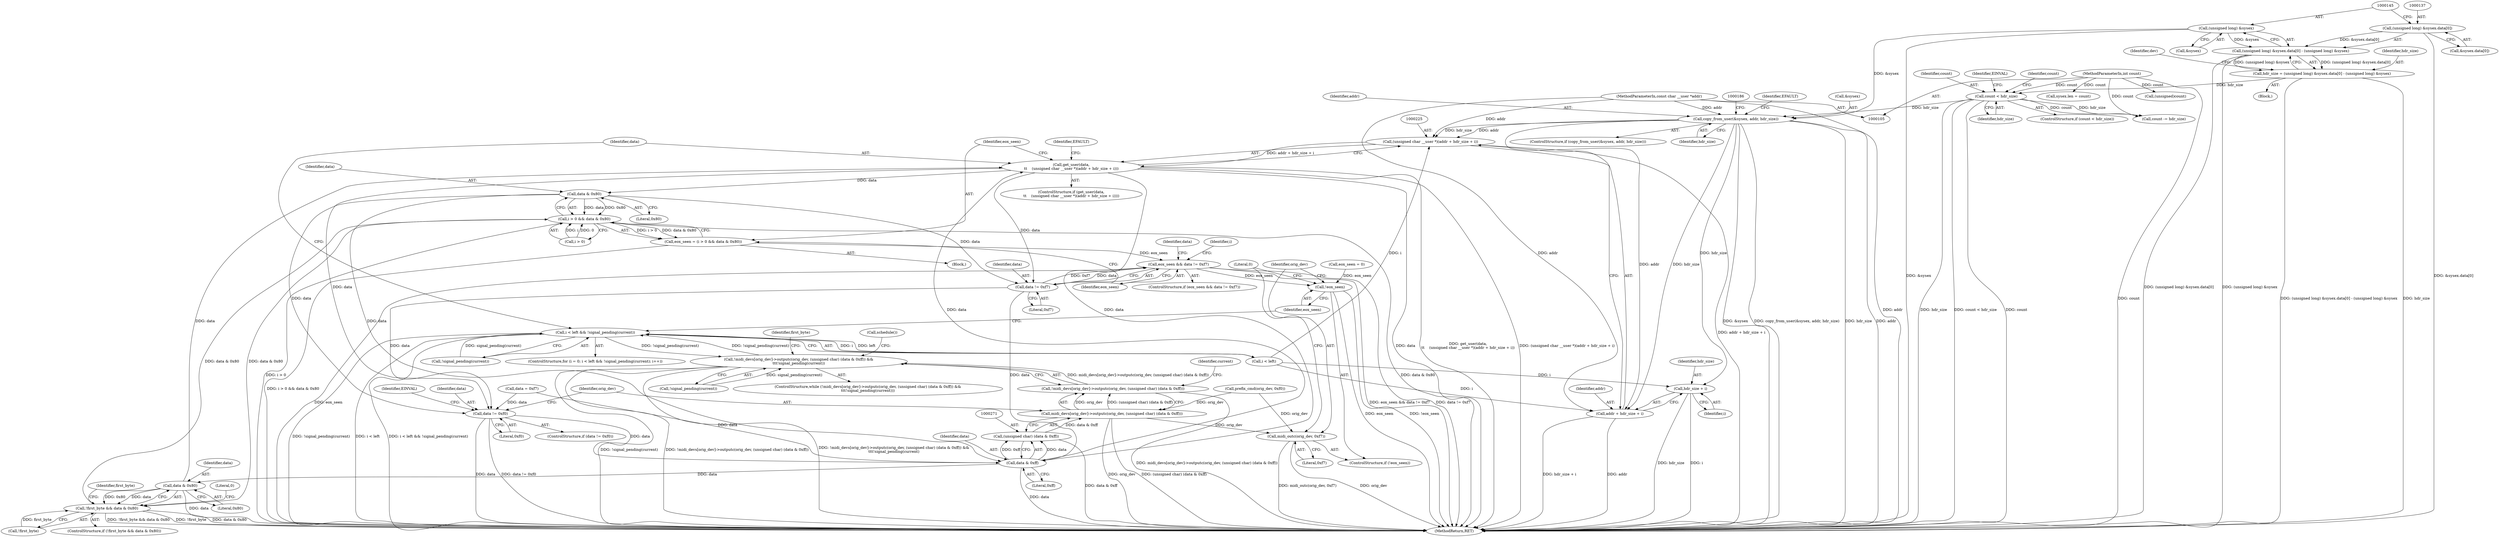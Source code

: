 digraph "0_linux_b769f49463711205d57286e64cf535ed4daf59e9@API" {
"1000175" [label="(Call,copy_from_user(&sysex, addr, hdr_size))"];
"1000144" [label="(Call,(unsigned long) &sysex)"];
"1000108" [label="(MethodParameterIn,const char __user *addr)"];
"1000165" [label="(Call,count < hdr_size)"];
"1000109" [label="(MethodParameterIn,int count)"];
"1000133" [label="(Call,hdr_size = (unsigned long) &sysex.data[0] - (unsigned long) &sysex)"];
"1000135" [label="(Call,(unsigned long) &sysex.data[0] - (unsigned long) &sysex)"];
"1000136" [label="(Call,(unsigned long) &sysex.data[0])"];
"1000224" [label="(Call,(unsigned char __user *)(addr + hdr_size + i))"];
"1000222" [label="(Call,get_user(data,\n\t\t    (unsigned char __user *)(addr + hdr_size + i)))"];
"1000240" [label="(Call,data & 0x80)"];
"1000236" [label="(Call,i > 0 && data & 0x80)"];
"1000234" [label="(Call,eox_seen = (i > 0 && data & 0x80))"];
"1000244" [label="(Call,eox_seen && data != 0xf7)"];
"1000292" [label="(Call,!eox_seen)"];
"1000280" [label="(Call,!first_byte && data & 0x80)"];
"1000246" [label="(Call,data != 0xf7)"];
"1000258" [label="(Call,data != 0xf0)"];
"1000272" [label="(Call,data & 0xff)"];
"1000270" [label="(Call,(unsigned char) (data & 0xff))"];
"1000268" [label="(Call,midi_devs[orig_dev]->outputc(orig_dev, (unsigned char) (data & 0xff)))"];
"1000267" [label="(Call,!midi_devs[orig_dev]->outputc(orig_dev, (unsigned char) (data & 0xff)))"];
"1000266" [label="(Call,!midi_devs[orig_dev]->outputc(orig_dev, (unsigned char) (data & 0xff)) &&\n\t\t\t!signal_pending(current))"];
"1000210" [label="(Call,i < left && !signal_pending(current))"];
"1000294" [label="(Call,midi_outc(orig_dev, 0xf7))"];
"1000283" [label="(Call,data & 0x80)"];
"1000226" [label="(Call,addr + hdr_size + i)"];
"1000228" [label="(Call,hdr_size + i)"];
"1000175" [label="(Call,copy_from_user(&sysex, addr, hdr_size))"];
"1000295" [label="(Identifier,orig_dev)"];
"1000133" [label="(Call,hdr_size = (unsigned long) &sysex.data[0] - (unsigned long) &sysex)"];
"1000210" [label="(Call,i < left && !signal_pending(current))"];
"1000233" [label="(Identifier,EFAULT)"];
"1000235" [label="(Identifier,eox_seen)"];
"1000247" [label="(Identifier,data)"];
"1000246" [label="(Call,data != 0xf7)"];
"1000254" [label="(Identifier,i)"];
"1000134" [label="(Identifier,hdr_size)"];
"1000274" [label="(Literal,0xff)"];
"1000281" [label="(Call,!first_byte)"];
"1000273" [label="(Identifier,data)"];
"1000269" [label="(Identifier,orig_dev)"];
"1000277" [label="(Identifier,current)"];
"1000242" [label="(Literal,0x80)"];
"1000279" [label="(ControlStructure,if (!first_byte && data & 0x80))"];
"1000234" [label="(Call,eox_seen = (i > 0 && data & 0x80))"];
"1000294" [label="(Call,midi_outc(orig_dev, 0xf7))"];
"1000214" [label="(Call,!signal_pending(current))"];
"1000296" [label="(Literal,0xf7)"];
"1000275" [label="(Call,!signal_pending(current))"];
"1000270" [label="(Call,(unsigned char) (data & 0xff))"];
"1000298" [label="(Literal,0)"];
"1000206" [label="(ControlStructure,for (i = 0; i < left && !signal_pending(current); i++))"];
"1000136" [label="(Call,(unsigned long) &sysex.data[0])"];
"1000267" [label="(Call,!midi_devs[orig_dev]->outputc(orig_dev, (unsigned char) (data & 0xff)))"];
"1000280" [label="(Call,!first_byte && data & 0x80)"];
"1000258" [label="(Call,data != 0xf0)"];
"1000111" [label="(Block,)"];
"1000135" [label="(Call,(unsigned long) &sysex.data[0] - (unsigned long) &sysex)"];
"1000165" [label="(Call,count < hdr_size)"];
"1000284" [label="(Identifier,data)"];
"1000167" [label="(Identifier,hdr_size)"];
"1000250" [label="(Identifier,data)"];
"1000265" [label="(ControlStructure,while (!midi_devs[orig_dev]->outputc(orig_dev, (unsigned char) (data & 0xff)) &&\n\t\t\t!signal_pending(current)))"];
"1000283" [label="(Call,data & 0x80)"];
"1000164" [label="(ControlStructure,if (count < hdr_size))"];
"1000227" [label="(Identifier,addr)"];
"1000172" [label="(Identifier,count)"];
"1000109" [label="(MethodParameterIn,int count)"];
"1000236" [label="(Call,i > 0 && data & 0x80)"];
"1000230" [label="(Identifier,i)"];
"1000166" [label="(Identifier,count)"];
"1000244" [label="(Call,eox_seen && data != 0xf7)"];
"1000144" [label="(Call,(unsigned long) &sysex)"];
"1000282" [label="(Identifier,first_byte)"];
"1000285" [label="(Literal,0x80)"];
"1000260" [label="(Literal,0xf0)"];
"1000248" [label="(Literal,0xf7)"];
"1000245" [label="(Identifier,eox_seen)"];
"1000292" [label="(Call,!eox_seen)"];
"1000287" [label="(Literal,0)"];
"1000185" [label="(Call,(unsigned)count)"];
"1000125" [label="(Call,eox_seen = 0)"];
"1000229" [label="(Identifier,hdr_size)"];
"1000182" [label="(Identifier,EFAULT)"];
"1000223" [label="(Identifier,data)"];
"1000272" [label="(Call,data & 0xff)"];
"1000237" [label="(Call,i > 0)"];
"1000240" [label="(Call,data & 0x80)"];
"1000293" [label="(Identifier,eox_seen)"];
"1000224" [label="(Call,(unsigned char __user *)(addr + hdr_size + i))"];
"1000219" [label="(Block,)"];
"1000211" [label="(Call,i < left)"];
"1000226" [label="(Call,addr + hdr_size + i)"];
"1000249" [label="(Call,data = 0xf7)"];
"1000222" [label="(Call,get_user(data,\n\t\t    (unsigned char __user *)(addr + hdr_size + i)))"];
"1000266" [label="(Call,!midi_devs[orig_dev]->outputc(orig_dev, (unsigned char) (data & 0xff)) &&\n\t\t\t!signal_pending(current))"];
"1000289" [label="(Identifier,first_byte)"];
"1000176" [label="(Call,&sysex)"];
"1000278" [label="(Call,schedule())"];
"1000241" [label="(Identifier,data)"];
"1000228" [label="(Call,hdr_size + i)"];
"1000221" [label="(ControlStructure,if (get_user(data,\n\t\t    (unsigned char __user *)(addr + hdr_size + i))))"];
"1000174" [label="(ControlStructure,if (copy_from_user(&sysex, addr, hdr_size)))"];
"1000171" [label="(Call,count -= hdr_size)"];
"1000193" [label="(Call,sysex.len = count)"];
"1000243" [label="(ControlStructure,if (eox_seen && data != 0xf7))"];
"1000257" [label="(ControlStructure,if (data != 0xf0))"];
"1000179" [label="(Identifier,hdr_size)"];
"1000299" [label="(MethodReturn,RET)"];
"1000138" [label="(Call,&sysex.data[0])"];
"1000152" [label="(Call,prefix_cmd(orig_dev, 0xf0))"];
"1000170" [label="(Identifier,EINVAL)"];
"1000178" [label="(Identifier,addr)"];
"1000264" [label="(Identifier,EINVAL)"];
"1000108" [label="(MethodParameterIn,const char __user *addr)"];
"1000149" [label="(Identifier,dev)"];
"1000291" [label="(ControlStructure,if (!eox_seen))"];
"1000259" [label="(Identifier,data)"];
"1000146" [label="(Call,&sysex)"];
"1000268" [label="(Call,midi_devs[orig_dev]->outputc(orig_dev, (unsigned char) (data & 0xff)))"];
"1000175" -> "1000174"  [label="AST: "];
"1000175" -> "1000179"  [label="CFG: "];
"1000176" -> "1000175"  [label="AST: "];
"1000178" -> "1000175"  [label="AST: "];
"1000179" -> "1000175"  [label="AST: "];
"1000182" -> "1000175"  [label="CFG: "];
"1000186" -> "1000175"  [label="CFG: "];
"1000175" -> "1000299"  [label="DDG: hdr_size"];
"1000175" -> "1000299"  [label="DDG: addr"];
"1000175" -> "1000299"  [label="DDG: &sysex"];
"1000175" -> "1000299"  [label="DDG: copy_from_user(&sysex, addr, hdr_size)"];
"1000144" -> "1000175"  [label="DDG: &sysex"];
"1000108" -> "1000175"  [label="DDG: addr"];
"1000165" -> "1000175"  [label="DDG: hdr_size"];
"1000175" -> "1000224"  [label="DDG: addr"];
"1000175" -> "1000224"  [label="DDG: hdr_size"];
"1000175" -> "1000226"  [label="DDG: addr"];
"1000175" -> "1000226"  [label="DDG: hdr_size"];
"1000175" -> "1000228"  [label="DDG: hdr_size"];
"1000144" -> "1000135"  [label="AST: "];
"1000144" -> "1000146"  [label="CFG: "];
"1000145" -> "1000144"  [label="AST: "];
"1000146" -> "1000144"  [label="AST: "];
"1000135" -> "1000144"  [label="CFG: "];
"1000144" -> "1000299"  [label="DDG: &sysex"];
"1000144" -> "1000135"  [label="DDG: &sysex"];
"1000108" -> "1000105"  [label="AST: "];
"1000108" -> "1000299"  [label="DDG: addr"];
"1000108" -> "1000224"  [label="DDG: addr"];
"1000108" -> "1000226"  [label="DDG: addr"];
"1000165" -> "1000164"  [label="AST: "];
"1000165" -> "1000167"  [label="CFG: "];
"1000166" -> "1000165"  [label="AST: "];
"1000167" -> "1000165"  [label="AST: "];
"1000170" -> "1000165"  [label="CFG: "];
"1000172" -> "1000165"  [label="CFG: "];
"1000165" -> "1000299"  [label="DDG: count"];
"1000165" -> "1000299"  [label="DDG: hdr_size"];
"1000165" -> "1000299"  [label="DDG: count < hdr_size"];
"1000109" -> "1000165"  [label="DDG: count"];
"1000133" -> "1000165"  [label="DDG: hdr_size"];
"1000165" -> "1000171"  [label="DDG: hdr_size"];
"1000165" -> "1000171"  [label="DDG: count"];
"1000109" -> "1000105"  [label="AST: "];
"1000109" -> "1000299"  [label="DDG: count"];
"1000109" -> "1000171"  [label="DDG: count"];
"1000109" -> "1000185"  [label="DDG: count"];
"1000109" -> "1000193"  [label="DDG: count"];
"1000133" -> "1000111"  [label="AST: "];
"1000133" -> "1000135"  [label="CFG: "];
"1000134" -> "1000133"  [label="AST: "];
"1000135" -> "1000133"  [label="AST: "];
"1000149" -> "1000133"  [label="CFG: "];
"1000133" -> "1000299"  [label="DDG: hdr_size"];
"1000133" -> "1000299"  [label="DDG: (unsigned long) &sysex.data[0] - (unsigned long) &sysex"];
"1000135" -> "1000133"  [label="DDG: (unsigned long) &sysex.data[0]"];
"1000135" -> "1000133"  [label="DDG: (unsigned long) &sysex"];
"1000136" -> "1000135"  [label="AST: "];
"1000135" -> "1000299"  [label="DDG: (unsigned long) &sysex"];
"1000135" -> "1000299"  [label="DDG: (unsigned long) &sysex.data[0]"];
"1000136" -> "1000135"  [label="DDG: &sysex.data[0]"];
"1000136" -> "1000138"  [label="CFG: "];
"1000137" -> "1000136"  [label="AST: "];
"1000138" -> "1000136"  [label="AST: "];
"1000145" -> "1000136"  [label="CFG: "];
"1000136" -> "1000299"  [label="DDG: &sysex.data[0]"];
"1000224" -> "1000222"  [label="AST: "];
"1000224" -> "1000226"  [label="CFG: "];
"1000225" -> "1000224"  [label="AST: "];
"1000226" -> "1000224"  [label="AST: "];
"1000222" -> "1000224"  [label="CFG: "];
"1000224" -> "1000299"  [label="DDG: addr + hdr_size + i"];
"1000224" -> "1000222"  [label="DDG: addr + hdr_size + i"];
"1000211" -> "1000224"  [label="DDG: i"];
"1000222" -> "1000221"  [label="AST: "];
"1000223" -> "1000222"  [label="AST: "];
"1000233" -> "1000222"  [label="CFG: "];
"1000235" -> "1000222"  [label="CFG: "];
"1000222" -> "1000299"  [label="DDG: data"];
"1000222" -> "1000299"  [label="DDG: get_user(data,\n\t\t    (unsigned char __user *)(addr + hdr_size + i))"];
"1000222" -> "1000299"  [label="DDG: (unsigned char __user *)(addr + hdr_size + i)"];
"1000283" -> "1000222"  [label="DDG: data"];
"1000272" -> "1000222"  [label="DDG: data"];
"1000222" -> "1000240"  [label="DDG: data"];
"1000222" -> "1000246"  [label="DDG: data"];
"1000222" -> "1000258"  [label="DDG: data"];
"1000222" -> "1000272"  [label="DDG: data"];
"1000240" -> "1000236"  [label="AST: "];
"1000240" -> "1000242"  [label="CFG: "];
"1000241" -> "1000240"  [label="AST: "];
"1000242" -> "1000240"  [label="AST: "];
"1000236" -> "1000240"  [label="CFG: "];
"1000240" -> "1000236"  [label="DDG: data"];
"1000240" -> "1000236"  [label="DDG: 0x80"];
"1000240" -> "1000246"  [label="DDG: data"];
"1000240" -> "1000258"  [label="DDG: data"];
"1000240" -> "1000272"  [label="DDG: data"];
"1000236" -> "1000234"  [label="AST: "];
"1000236" -> "1000237"  [label="CFG: "];
"1000237" -> "1000236"  [label="AST: "];
"1000234" -> "1000236"  [label="CFG: "];
"1000236" -> "1000299"  [label="DDG: i > 0"];
"1000236" -> "1000299"  [label="DDG: data & 0x80"];
"1000236" -> "1000234"  [label="DDG: i > 0"];
"1000236" -> "1000234"  [label="DDG: data & 0x80"];
"1000237" -> "1000236"  [label="DDG: i"];
"1000237" -> "1000236"  [label="DDG: 0"];
"1000280" -> "1000236"  [label="DDG: data & 0x80"];
"1000236" -> "1000280"  [label="DDG: data & 0x80"];
"1000234" -> "1000219"  [label="AST: "];
"1000235" -> "1000234"  [label="AST: "];
"1000245" -> "1000234"  [label="CFG: "];
"1000234" -> "1000299"  [label="DDG: i > 0 && data & 0x80"];
"1000234" -> "1000244"  [label="DDG: eox_seen"];
"1000244" -> "1000243"  [label="AST: "];
"1000244" -> "1000245"  [label="CFG: "];
"1000244" -> "1000246"  [label="CFG: "];
"1000245" -> "1000244"  [label="AST: "];
"1000246" -> "1000244"  [label="AST: "];
"1000250" -> "1000244"  [label="CFG: "];
"1000254" -> "1000244"  [label="CFG: "];
"1000244" -> "1000299"  [label="DDG: eox_seen"];
"1000244" -> "1000299"  [label="DDG: eox_seen && data != 0xf7"];
"1000244" -> "1000299"  [label="DDG: data != 0xf7"];
"1000246" -> "1000244"  [label="DDG: data"];
"1000246" -> "1000244"  [label="DDG: 0xf7"];
"1000244" -> "1000292"  [label="DDG: eox_seen"];
"1000292" -> "1000291"  [label="AST: "];
"1000292" -> "1000293"  [label="CFG: "];
"1000293" -> "1000292"  [label="AST: "];
"1000295" -> "1000292"  [label="CFG: "];
"1000298" -> "1000292"  [label="CFG: "];
"1000292" -> "1000299"  [label="DDG: !eox_seen"];
"1000292" -> "1000299"  [label="DDG: eox_seen"];
"1000125" -> "1000292"  [label="DDG: eox_seen"];
"1000280" -> "1000279"  [label="AST: "];
"1000280" -> "1000281"  [label="CFG: "];
"1000280" -> "1000283"  [label="CFG: "];
"1000281" -> "1000280"  [label="AST: "];
"1000283" -> "1000280"  [label="AST: "];
"1000287" -> "1000280"  [label="CFG: "];
"1000289" -> "1000280"  [label="CFG: "];
"1000280" -> "1000299"  [label="DDG: !first_byte && data & 0x80"];
"1000280" -> "1000299"  [label="DDG: !first_byte"];
"1000280" -> "1000299"  [label="DDG: data & 0x80"];
"1000281" -> "1000280"  [label="DDG: first_byte"];
"1000283" -> "1000280"  [label="DDG: data"];
"1000283" -> "1000280"  [label="DDG: 0x80"];
"1000246" -> "1000248"  [label="CFG: "];
"1000247" -> "1000246"  [label="AST: "];
"1000248" -> "1000246"  [label="AST: "];
"1000246" -> "1000258"  [label="DDG: data"];
"1000246" -> "1000272"  [label="DDG: data"];
"1000258" -> "1000257"  [label="AST: "];
"1000258" -> "1000260"  [label="CFG: "];
"1000259" -> "1000258"  [label="AST: "];
"1000260" -> "1000258"  [label="AST: "];
"1000264" -> "1000258"  [label="CFG: "];
"1000269" -> "1000258"  [label="CFG: "];
"1000258" -> "1000299"  [label="DDG: data"];
"1000258" -> "1000299"  [label="DDG: data != 0xf0"];
"1000249" -> "1000258"  [label="DDG: data"];
"1000258" -> "1000272"  [label="DDG: data"];
"1000272" -> "1000270"  [label="AST: "];
"1000272" -> "1000274"  [label="CFG: "];
"1000273" -> "1000272"  [label="AST: "];
"1000274" -> "1000272"  [label="AST: "];
"1000270" -> "1000272"  [label="CFG: "];
"1000272" -> "1000299"  [label="DDG: data"];
"1000272" -> "1000270"  [label="DDG: data"];
"1000272" -> "1000270"  [label="DDG: 0xff"];
"1000249" -> "1000272"  [label="DDG: data"];
"1000272" -> "1000283"  [label="DDG: data"];
"1000270" -> "1000268"  [label="AST: "];
"1000271" -> "1000270"  [label="AST: "];
"1000268" -> "1000270"  [label="CFG: "];
"1000270" -> "1000299"  [label="DDG: data & 0xff"];
"1000270" -> "1000268"  [label="DDG: data & 0xff"];
"1000268" -> "1000267"  [label="AST: "];
"1000269" -> "1000268"  [label="AST: "];
"1000267" -> "1000268"  [label="CFG: "];
"1000268" -> "1000299"  [label="DDG: orig_dev"];
"1000268" -> "1000299"  [label="DDG: (unsigned char) (data & 0xff)"];
"1000268" -> "1000267"  [label="DDG: orig_dev"];
"1000268" -> "1000267"  [label="DDG: (unsigned char) (data & 0xff)"];
"1000152" -> "1000268"  [label="DDG: orig_dev"];
"1000268" -> "1000294"  [label="DDG: orig_dev"];
"1000267" -> "1000266"  [label="AST: "];
"1000277" -> "1000267"  [label="CFG: "];
"1000266" -> "1000267"  [label="CFG: "];
"1000267" -> "1000299"  [label="DDG: midi_devs[orig_dev]->outputc(orig_dev, (unsigned char) (data & 0xff))"];
"1000267" -> "1000266"  [label="DDG: midi_devs[orig_dev]->outputc(orig_dev, (unsigned char) (data & 0xff))"];
"1000266" -> "1000265"  [label="AST: "];
"1000266" -> "1000275"  [label="CFG: "];
"1000275" -> "1000266"  [label="AST: "];
"1000278" -> "1000266"  [label="CFG: "];
"1000282" -> "1000266"  [label="CFG: "];
"1000266" -> "1000299"  [label="DDG: !signal_pending(current)"];
"1000266" -> "1000299"  [label="DDG: !midi_devs[orig_dev]->outputc(orig_dev, (unsigned char) (data & 0xff))"];
"1000266" -> "1000299"  [label="DDG: !midi_devs[orig_dev]->outputc(orig_dev, (unsigned char) (data & 0xff)) &&\n\t\t\t!signal_pending(current)"];
"1000266" -> "1000210"  [label="DDG: !signal_pending(current)"];
"1000275" -> "1000266"  [label="DDG: signal_pending(current)"];
"1000210" -> "1000266"  [label="DDG: !signal_pending(current)"];
"1000210" -> "1000206"  [label="AST: "];
"1000210" -> "1000211"  [label="CFG: "];
"1000210" -> "1000214"  [label="CFG: "];
"1000211" -> "1000210"  [label="AST: "];
"1000214" -> "1000210"  [label="AST: "];
"1000223" -> "1000210"  [label="CFG: "];
"1000293" -> "1000210"  [label="CFG: "];
"1000210" -> "1000299"  [label="DDG: i < left && !signal_pending(current)"];
"1000210" -> "1000299"  [label="DDG: !signal_pending(current)"];
"1000210" -> "1000299"  [label="DDG: i < left"];
"1000211" -> "1000210"  [label="DDG: i"];
"1000211" -> "1000210"  [label="DDG: left"];
"1000214" -> "1000210"  [label="DDG: signal_pending(current)"];
"1000294" -> "1000291"  [label="AST: "];
"1000294" -> "1000296"  [label="CFG: "];
"1000295" -> "1000294"  [label="AST: "];
"1000296" -> "1000294"  [label="AST: "];
"1000298" -> "1000294"  [label="CFG: "];
"1000294" -> "1000299"  [label="DDG: midi_outc(orig_dev, 0xf7)"];
"1000294" -> "1000299"  [label="DDG: orig_dev"];
"1000152" -> "1000294"  [label="DDG: orig_dev"];
"1000283" -> "1000285"  [label="CFG: "];
"1000284" -> "1000283"  [label="AST: "];
"1000285" -> "1000283"  [label="AST: "];
"1000283" -> "1000299"  [label="DDG: data"];
"1000226" -> "1000228"  [label="CFG: "];
"1000227" -> "1000226"  [label="AST: "];
"1000228" -> "1000226"  [label="AST: "];
"1000226" -> "1000299"  [label="DDG: addr"];
"1000226" -> "1000299"  [label="DDG: hdr_size + i"];
"1000211" -> "1000226"  [label="DDG: i"];
"1000228" -> "1000230"  [label="CFG: "];
"1000229" -> "1000228"  [label="AST: "];
"1000230" -> "1000228"  [label="AST: "];
"1000228" -> "1000299"  [label="DDG: hdr_size"];
"1000228" -> "1000299"  [label="DDG: i"];
"1000211" -> "1000228"  [label="DDG: i"];
}
